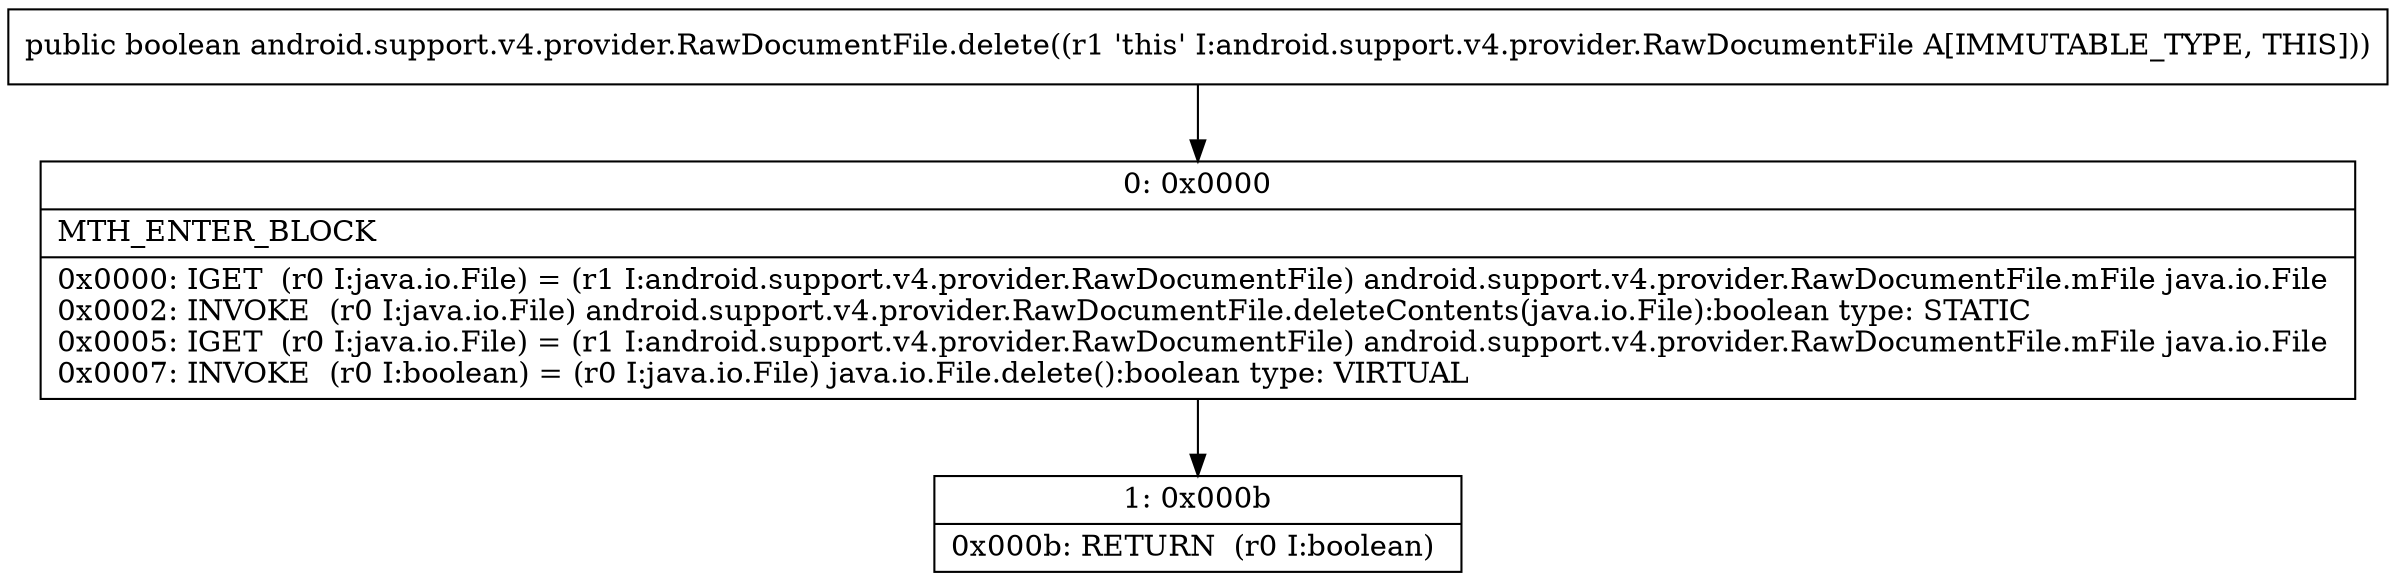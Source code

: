 digraph "CFG forandroid.support.v4.provider.RawDocumentFile.delete()Z" {
Node_0 [shape=record,label="{0\:\ 0x0000|MTH_ENTER_BLOCK\l|0x0000: IGET  (r0 I:java.io.File) = (r1 I:android.support.v4.provider.RawDocumentFile) android.support.v4.provider.RawDocumentFile.mFile java.io.File \l0x0002: INVOKE  (r0 I:java.io.File) android.support.v4.provider.RawDocumentFile.deleteContents(java.io.File):boolean type: STATIC \l0x0005: IGET  (r0 I:java.io.File) = (r1 I:android.support.v4.provider.RawDocumentFile) android.support.v4.provider.RawDocumentFile.mFile java.io.File \l0x0007: INVOKE  (r0 I:boolean) = (r0 I:java.io.File) java.io.File.delete():boolean type: VIRTUAL \l}"];
Node_1 [shape=record,label="{1\:\ 0x000b|0x000b: RETURN  (r0 I:boolean) \l}"];
MethodNode[shape=record,label="{public boolean android.support.v4.provider.RawDocumentFile.delete((r1 'this' I:android.support.v4.provider.RawDocumentFile A[IMMUTABLE_TYPE, THIS])) }"];
MethodNode -> Node_0;
Node_0 -> Node_1;
}


